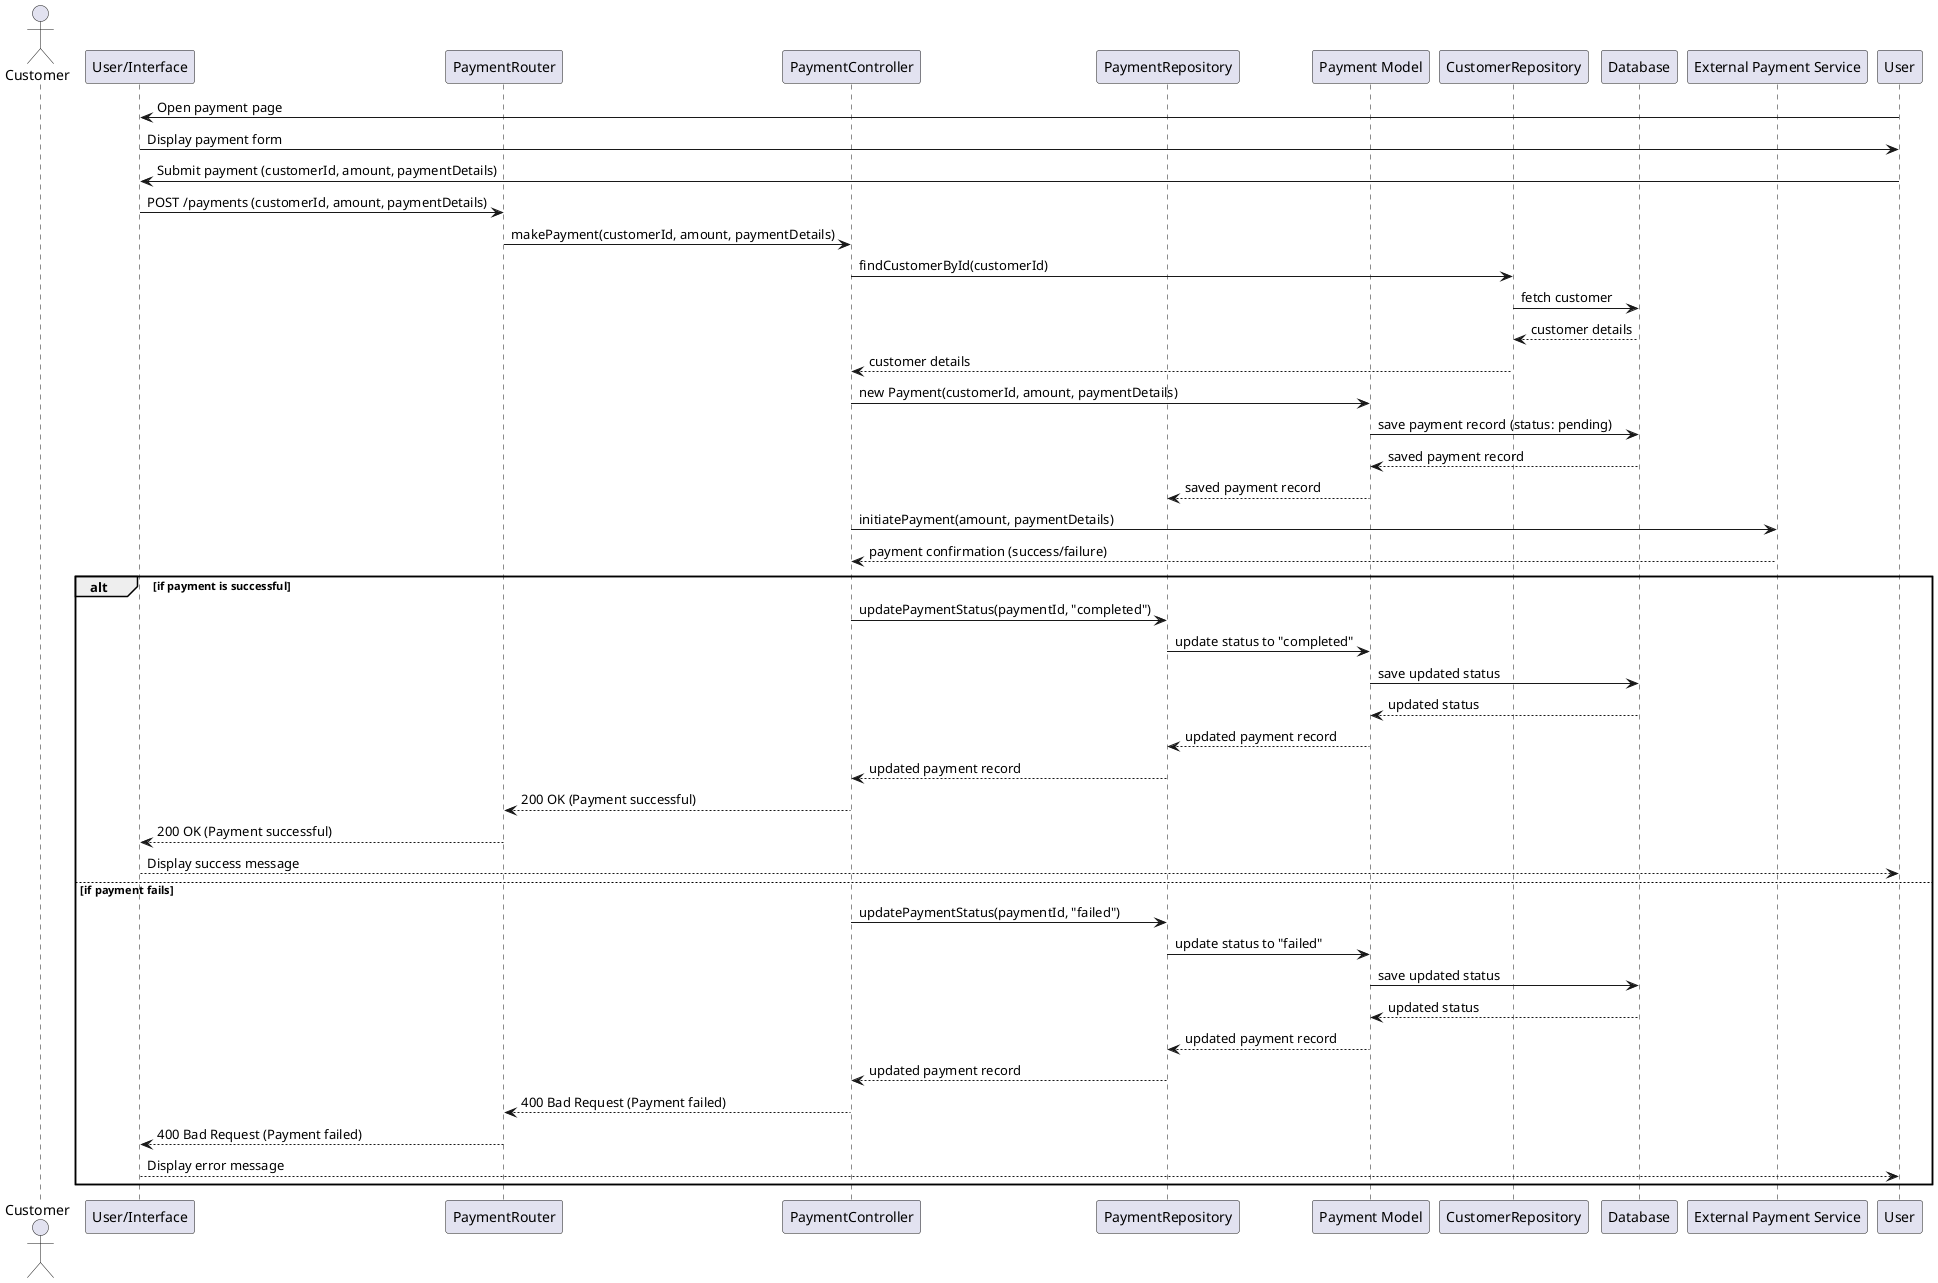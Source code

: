 @startuml
actor Customer
participant "User/Interface" as UI
participant "PaymentRouter" as Router
participant "PaymentController" as Controller
participant "PaymentRepository" as Repository
participant "Payment Model" as PaymentModel
participant "CustomerRepository" as CustomerRepo
participant "Database" as DB
participant "External Payment Service" as PaymentService

User -> UI: Open payment page
UI -> User: Display payment form

User -> UI: Submit payment (customerId, amount, paymentDetails)
UI -> Router: POST /payments (customerId, amount, paymentDetails)
Router -> Controller: makePayment(customerId, amount, paymentDetails)
Controller -> CustomerRepo: findCustomerById(customerId)
CustomerRepo -> DB: fetch customer
DB --> CustomerRepo: customer details
CustomerRepo --> Controller: customer details

Controller -> PaymentModel: new Payment(customerId, amount, paymentDetails)
PaymentModel -> DB: save payment record (status: pending)
DB --> PaymentModel: saved payment record
PaymentModel --> Repository: saved payment record

Controller -> PaymentService: initiatePayment(amount, paymentDetails)
PaymentService --> Controller: payment confirmation (success/failure)

alt if payment is successful
    Controller -> Repository: updatePaymentStatus(paymentId, "completed")
    Repository -> PaymentModel: update status to "completed"
    PaymentModel -> DB: save updated status
    DB --> PaymentModel: updated status
    PaymentModel --> Repository: updated payment record
    Repository --> Controller: updated payment record
    Controller --> Router: 200 OK (Payment successful)
    Router --> UI: 200 OK (Payment successful)
    UI --> User: Display success message
else if payment fails
    Controller -> Repository: updatePaymentStatus(paymentId, "failed")
    Repository -> PaymentModel: update status to "failed"
    PaymentModel -> DB: save updated status
    DB --> PaymentModel: updated status
    PaymentModel --> Repository: updated payment record
    Repository --> Controller: updated payment record
    Controller --> Router: 400 Bad Request (Payment failed)
    Router --> UI: 400 Bad Request (Payment failed)
    UI --> User: Display error message
end
@enduml
